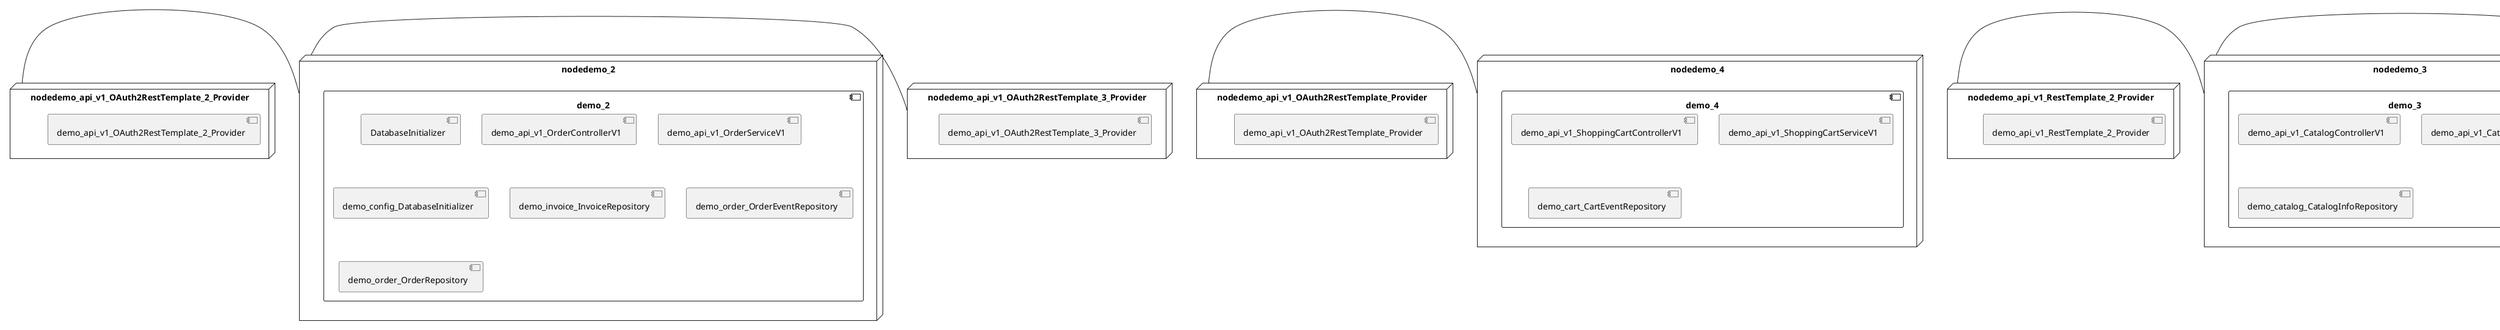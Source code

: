 @startuml
skinparam fixCircleLabelOverlapping true
skinparam componentStyle uml2
node nodedemo {
component demo {
[demo_api_v1_UserControllerV1] [[kbastani-spring-cloud-event-sourcing-example.system#_ZjirwFhREe-TC4E-pPK-JA]]
[demo_api_v1_UserServiceV1] [[kbastani-spring-cloud-event-sourcing-example.system#_ZjirwFhREe-TC4E-pPK-JA]]
[demo_user_UserRepository] [[kbastani-spring-cloud-event-sourcing-example.system#_ZjirwFhREe-TC4E-pPK-JA]]
}
}
node nodedemo_2 {
component demo_2 {
[DatabaseInitializer] [[kbastani-spring-cloud-event-sourcing-example.system#_ZjirwFhREe-TC4E-pPK-JA]]
[demo_api_v1_OrderControllerV1] [[kbastani-spring-cloud-event-sourcing-example.system#_ZjirwFhREe-TC4E-pPK-JA]]
[demo_api_v1_OrderServiceV1] [[kbastani-spring-cloud-event-sourcing-example.system#_ZjirwFhREe-TC4E-pPK-JA]]
[demo_config_DatabaseInitializer] [[kbastani-spring-cloud-event-sourcing-example.system#_ZjirwFhREe-TC4E-pPK-JA]]
[demo_invoice_InvoiceRepository] [[kbastani-spring-cloud-event-sourcing-example.system#_ZjirwFhREe-TC4E-pPK-JA]]
[demo_order_OrderEventRepository] [[kbastani-spring-cloud-event-sourcing-example.system#_ZjirwFhREe-TC4E-pPK-JA]]
[demo_order_OrderRepository] [[kbastani-spring-cloud-event-sourcing-example.system#_ZjirwFhREe-TC4E-pPK-JA]]
}
}
node nodedemo_3 {
component demo_3 {
[demo_api_v1_CatalogControllerV1] [[kbastani-spring-cloud-event-sourcing-example.system#_ZjirwFhREe-TC4E-pPK-JA]]
[demo_api_v1_CatalogServiceV1] [[kbastani-spring-cloud-event-sourcing-example.system#_ZjirwFhREe-TC4E-pPK-JA]]
[demo_catalog_CatalogInfoRepository] [[kbastani-spring-cloud-event-sourcing-example.system#_ZjirwFhREe-TC4E-pPK-JA]]
}
}
node nodedemo_4 {
component demo_4 {
[demo_api_v1_ShoppingCartControllerV1] [[kbastani-spring-cloud-event-sourcing-example.system#_ZjirwFhREe-TC4E-pPK-JA]]
[demo_api_v1_ShoppingCartServiceV1] [[kbastani-spring-cloud-event-sourcing-example.system#_ZjirwFhREe-TC4E-pPK-JA]]
[demo_cart_CartEventRepository] [[kbastani-spring-cloud-event-sourcing-example.system#_ZjirwFhREe-TC4E-pPK-JA]]
}
}
node nodedemo_5 {
component demo_5 {
[demo_UserController] [[kbastani-spring-cloud-event-sourcing-example.system#_ZjirwFhREe-TC4E-pPK-JA]]
[demo_UserRepository] [[kbastani-spring-cloud-event-sourcing-example.system#_ZjirwFhREe-TC4E-pPK-JA]]
[demo_UserService] [[kbastani-spring-cloud-event-sourcing-example.system#_ZjirwFhREe-TC4E-pPK-JA]]
[demo_login_UserController] [[kbastani-spring-cloud-event-sourcing-example.system#_ZjirwFhREe-TC4E-pPK-JA]]
}
}
node nodedemo_6 {
component demo_6 {
[demo_account_AccountRepository] [[kbastani-spring-cloud-event-sourcing-example.system#_ZjirwFhREe-TC4E-pPK-JA]]
[demo_api_v1_AccountControllerV1] [[kbastani-spring-cloud-event-sourcing-example.system#_ZjirwFhREe-TC4E-pPK-JA]]
[demo_api_v1_AccountServiceV1] [[kbastani-spring-cloud-event-sourcing-example.system#_ZjirwFhREe-TC4E-pPK-JA]]
}
}
node nodedemo_v1 {
component demo_v1 {
[demo_v1_InventoryControllerV1] [[kbastani-spring-cloud-event-sourcing-example.system#_ZjirwFhREe-TC4E-pPK-JA]]
[demo_v1_InventoryServiceV1] [[kbastani-spring-cloud-event-sourcing-example.system#_ZjirwFhREe-TC4E-pPK-JA]]
}
}
node nodedemo_api_v1_OAuth2RestTemplate_2_Provider {
[demo_api_v1_OAuth2RestTemplate_2_Provider] [[kbastani-spring-cloud-event-sourcing-example.system#_ZjirwFhREe-TC4E-pPK-JA]]
}
node nodedemo_api_v1_OAuth2RestTemplate_3_Provider {
[demo_api_v1_OAuth2RestTemplate_3_Provider] [[kbastani-spring-cloud-event-sourcing-example.system#_ZjirwFhREe-TC4E-pPK-JA]]
}
node nodedemo_api_v1_OAuth2RestTemplate_Provider {
[demo_api_v1_OAuth2RestTemplate_Provider] [[kbastani-spring-cloud-event-sourcing-example.system#_ZjirwFhREe-TC4E-pPK-JA]]
}
node nodedemo_api_v1_RestTemplate_2_Provider {
[demo_api_v1_RestTemplate_2_Provider] [[kbastani-spring-cloud-event-sourcing-example.system#_ZjirwFhREe-TC4E-pPK-JA]]
}
node nodedemo_api_v1_RestTemplate_Provider {
[demo_api_v1_RestTemplate_Provider] [[kbastani-spring-cloud-event-sourcing-example.system#_ZjirwFhREe-TC4E-pPK-JA]]
}
node nodedemo_inventory_InventoryRepository_Provider {
[demo_inventory_InventoryRepository_Provider] [[kbastani-spring-cloud-event-sourcing-example.system#_ZjirwFhREe-TC4E-pPK-JA]]
}
node nodedemo_login_AuthenticationManager_Provider {
[demo_login_AuthenticationManager_Provider] [[kbastani-spring-cloud-event-sourcing-example.system#_ZjirwFhREe-TC4E-pPK-JA]]
}
node nodedemo_login_ClientDetailsService_Provider {
[demo_login_ClientDetailsService_Provider] [[kbastani-spring-cloud-event-sourcing-example.system#_ZjirwFhREe-TC4E-pPK-JA]]
}
node nodedemo_login_HttpSessionSecurityContextRepository_Provider {
[demo_login_HttpSessionSecurityContextRepository_Provider] [[kbastani-spring-cloud-event-sourcing-example.system#_ZjirwFhREe-TC4E-pPK-JA]]
}
node nodedemo_login_LoginController {
[demo_login_LoginController] [[kbastani-spring-cloud-event-sourcing-example.system#_ZjirwFhREe-TC4E-pPK-JA]]
}
node nodedemo_product_ProductRepository_Provider {
[demo_product_ProductRepository_Provider] [[kbastani-spring-cloud-event-sourcing-example.system#_ZjirwFhREe-TC4E-pPK-JA]]
}
node nodedemo_user_UserClientV1 {
[demo_user_UserClientV1] [[kbastani-spring-cloud-event-sourcing-example.system#_ZjirwFhREe-TC4E-pPK-JA]]
}
node nodedemo_v1_Session_Provider {
[demo_v1_Session_Provider] [[kbastani-spring-cloud-event-sourcing-example.system#_ZjirwFhREe-TC4E-pPK-JA]]
}
[nodedemo_api_v1_OAuth2RestTemplate_2_Provider] - [nodedemo_2]
[nodedemo_api_v1_OAuth2RestTemplate_3_Provider] - [nodedemo_2]
[nodedemo_api_v1_OAuth2RestTemplate_Provider] - [nodedemo_4]
[nodedemo_api_v1_RestTemplate_2_Provider] - [nodedemo_3]
[nodedemo_api_v1_RestTemplate_Provider] - [nodedemo_3]
[nodedemo_inventory_InventoryRepository_Provider] - [nodedemo_v1]
[nodedemo_login_AuthenticationManager_Provider] - [nodedemo_login_LoginController]
[nodedemo_login_ClientDetailsService_Provider] - [nodedemo_login_LoginController]
[nodedemo_login_HttpSessionSecurityContextRepository_Provider] - [nodedemo_login_LoginController]
[nodedemo_product_ProductRepository_Provider] - [nodedemo_v1]
[nodedemo_v1_Session_Provider] - [nodedemo_v1]
[nodedemo] - [nodedemo_user_UserClientV1]

@enduml

